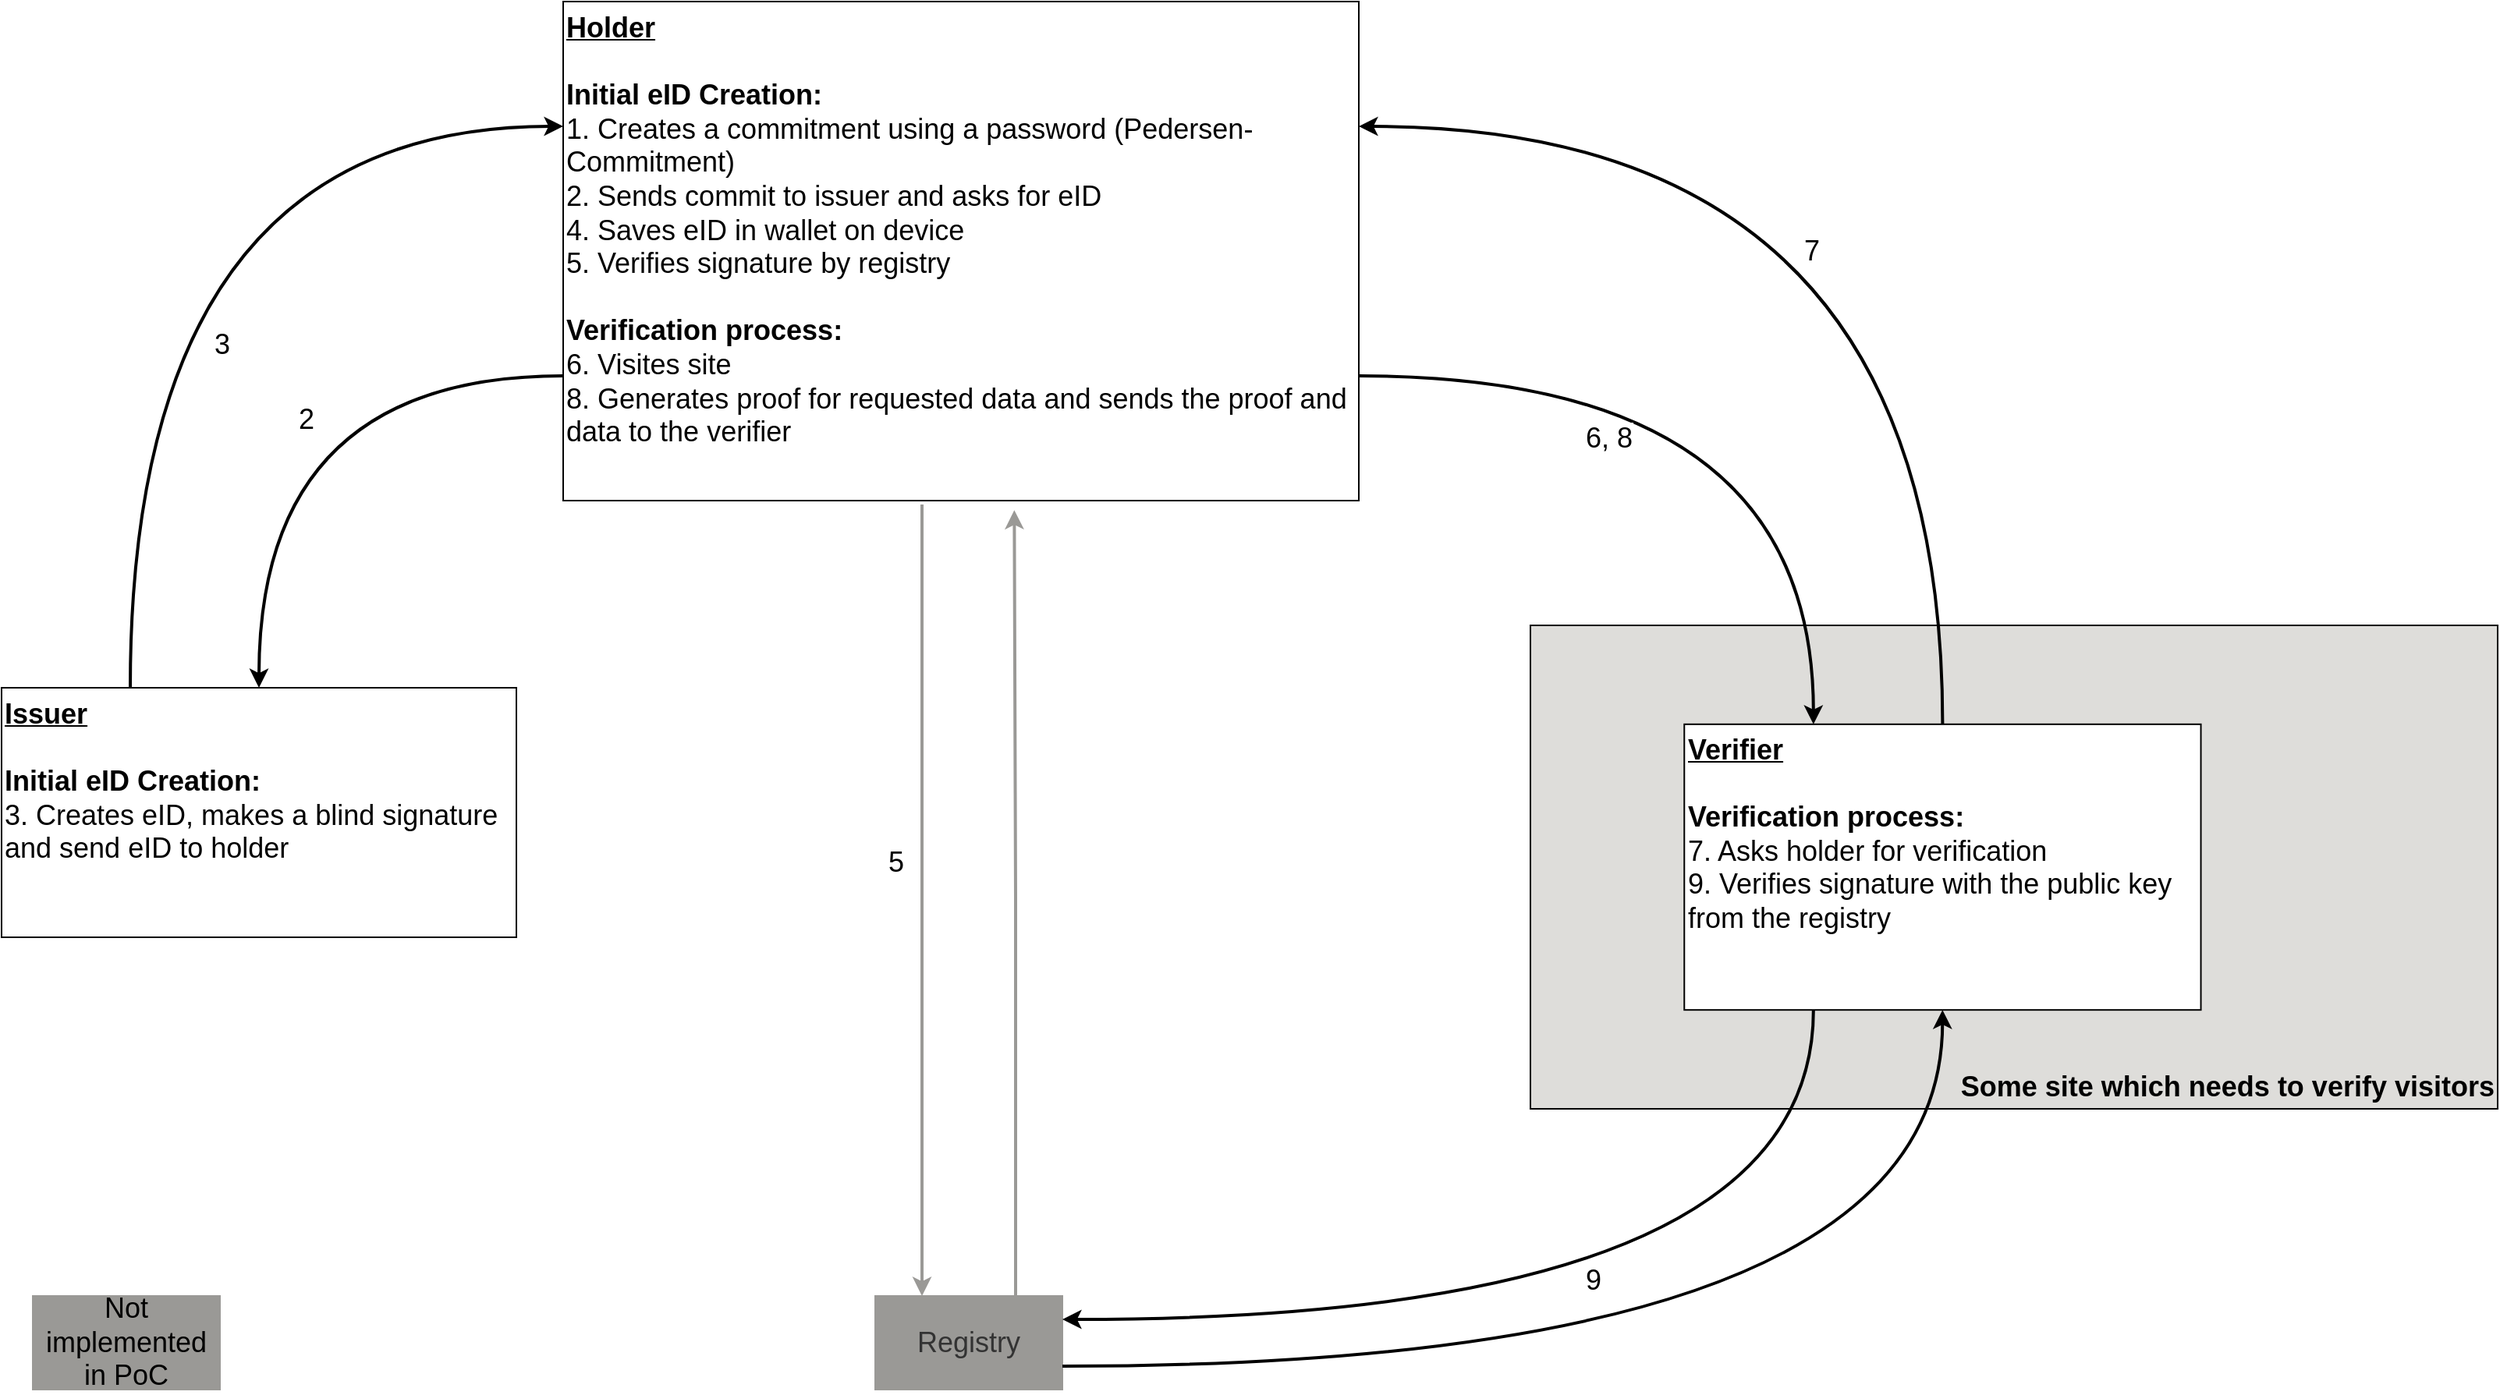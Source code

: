 <mxfile version="22.1.16" type="github">
  <diagram name="Page-1" id="e6cHh2dv8o8fhtoeDSMc">
    <mxGraphModel dx="2074" dy="1267" grid="1" gridSize="10" guides="1" tooltips="1" connect="1" arrows="1" fold="1" page="1" pageScale="1" pageWidth="850" pageHeight="1100" math="0" shadow="0">
      <root>
        <mxCell id="0" />
        <mxCell id="1" parent="0" />
        <mxCell id="MmKHfEbkj5cxw5pEG6I7-8" value="2" style="edgeStyle=orthogonalEdgeStyle;rounded=0;orthogonalLoop=1;jettySize=auto;html=1;exitX=0;exitY=0.75;exitDx=0;exitDy=0;entryX=0.5;entryY=0;entryDx=0;entryDy=0;curved=1;fontSize=18;strokeWidth=2;" edge="1" parent="1" source="MmKHfEbkj5cxw5pEG6I7-1" target="MmKHfEbkj5cxw5pEG6I7-2">
          <mxGeometry x="-0.163" y="28" relative="1" as="geometry">
            <mxPoint as="offset" />
          </mxGeometry>
        </mxCell>
        <mxCell id="MmKHfEbkj5cxw5pEG6I7-13" value="5" style="edgeStyle=orthogonalEdgeStyle;rounded=0;orthogonalLoop=1;jettySize=auto;html=1;exitX=0.451;exitY=1.008;exitDx=0;exitDy=0;entryX=0.25;entryY=0;entryDx=0;entryDy=0;fillColor=#f5f5f5;strokeColor=#9a9996;fontSize=18;strokeWidth=2;exitPerimeter=0;" edge="1" parent="1" source="MmKHfEbkj5cxw5pEG6I7-1" target="MmKHfEbkj5cxw5pEG6I7-4">
          <mxGeometry x="-0.097" y="-17" relative="1" as="geometry">
            <mxPoint as="offset" />
          </mxGeometry>
        </mxCell>
        <mxCell id="MmKHfEbkj5cxw5pEG6I7-1" value="&lt;div style=&quot;font-size: 18px;&quot;&gt;&lt;b style=&quot;font-size: 18px;&quot;&gt;&lt;font style=&quot;font-size: 18px;&quot;&gt;&lt;u style=&quot;font-size: 18px;&quot;&gt;Holder&lt;/u&gt;&lt;/font&gt;&lt;/b&gt;&lt;/div&gt;&lt;div style=&quot;font-size: 18px;&quot;&gt;&lt;br style=&quot;font-size: 18px;&quot;&gt;&lt;/div&gt;&lt;div style=&quot;font-size: 18px;&quot;&gt;&lt;b style=&quot;font-size: 18px;&quot;&gt;Initial eID Creation:&lt;/b&gt;&lt;br style=&quot;font-size: 18px;&quot;&gt;&lt;/div&gt;&lt;div style=&quot;font-size: 18px;&quot;&gt;1. Creates a commitment using a password (Pedersen-Commitment)&lt;/div&gt;&lt;div style=&quot;font-size: 18px;&quot;&gt;2. Sends commit to issuer and asks for eID&lt;br style=&quot;font-size: 18px;&quot;&gt;&lt;/div&gt;&lt;div style=&quot;font-size: 18px;&quot;&gt;4. Saves eID in wallet on device&lt;/div&gt;&lt;div style=&quot;font-size: 18px;&quot;&gt;5. Verifies signature by registry&lt;br style=&quot;font-size: 18px;&quot;&gt;&lt;/div&gt;&lt;div style=&quot;font-size: 18px;&quot;&gt;&lt;br style=&quot;font-size: 18px;&quot;&gt;&lt;/div&gt;&lt;div style=&quot;font-size: 18px;&quot;&gt;&lt;b style=&quot;font-size: 18px;&quot;&gt;Verification process:&lt;/b&gt;&lt;/div&gt;&lt;div style=&quot;font-size: 18px;&quot;&gt;6. Visites site&lt;br style=&quot;font-size: 18px;&quot;&gt;&lt;/div&gt;&lt;div style=&quot;font-size: 18px;&quot;&gt;8. Generates proof for requested data and sends the proof and data to the verifier&lt;br style=&quot;font-size: 18px;&quot;&gt;&lt;/div&gt;" style="rounded=0;whiteSpace=wrap;html=1;align=left;verticalAlign=top;fontSize=18;" vertex="1" parent="1">
          <mxGeometry x="380" y="40" width="510" height="320" as="geometry" />
        </mxCell>
        <mxCell id="MmKHfEbkj5cxw5pEG6I7-7" value="3" style="edgeStyle=orthogonalEdgeStyle;rounded=0;orthogonalLoop=1;jettySize=auto;html=1;exitX=0.25;exitY=0;exitDx=0;exitDy=0;entryX=0;entryY=0.25;entryDx=0;entryDy=0;curved=1;fontSize=18;strokeWidth=2;" edge="1" parent="1" source="MmKHfEbkj5cxw5pEG6I7-2" target="MmKHfEbkj5cxw5pEG6I7-1">
          <mxGeometry x="-0.31" y="-57" relative="1" as="geometry">
            <mxPoint x="1" as="offset" />
          </mxGeometry>
        </mxCell>
        <mxCell id="MmKHfEbkj5cxw5pEG6I7-2" value="&lt;div style=&quot;font-size: 18px;&quot;&gt;&lt;b style=&quot;font-size: 18px;&quot;&gt;&lt;u style=&quot;font-size: 18px;&quot;&gt;&lt;font style=&quot;font-size: 18px;&quot;&gt;Issuer&lt;/font&gt;&lt;/u&gt;&lt;/b&gt;&lt;/div&gt;&lt;div style=&quot;font-size: 18px;&quot;&gt;&lt;b style=&quot;font-size: 18px;&quot;&gt;&lt;br style=&quot;font-size: 18px;&quot;&gt;&lt;/b&gt;&lt;/div&gt;&lt;div style=&quot;font-size: 18px;&quot;&gt;&lt;b style=&quot;font-size: 18px;&quot;&gt;Initial eID Creation:&lt;/b&gt;&lt;br style=&quot;font-size: 18px;&quot;&gt;&lt;/div&gt;&lt;div style=&quot;font-size: 18px;&quot;&gt;3. Creates eID, makes a blind signature and send eID to holder&lt;br style=&quot;font-size: 18px;&quot;&gt;&lt;/div&gt;" style="rounded=0;whiteSpace=wrap;html=1;align=left;verticalAlign=top;fontSize=18;" vertex="1" parent="1">
          <mxGeometry x="20" y="480" width="330" height="160" as="geometry" />
        </mxCell>
        <mxCell id="MmKHfEbkj5cxw5pEG6I7-4" value="Registry" style="rounded=0;whiteSpace=wrap;html=1;fillColor=#9a9996;fontColor=#333333;strokeColor=#9a9996;fontSize=18;" vertex="1" parent="1">
          <mxGeometry x="580" y="870" width="120" height="60" as="geometry" />
        </mxCell>
        <mxCell id="MmKHfEbkj5cxw5pEG6I7-14" style="edgeStyle=orthogonalEdgeStyle;rounded=0;orthogonalLoop=1;jettySize=auto;html=1;exitX=0.75;exitY=0;exitDx=0;exitDy=0;entryX=0.567;entryY=1.019;entryDx=0;entryDy=0;entryPerimeter=0;fillColor=#f5f5f5;strokeColor=#9a9996;fontSize=18;strokeWidth=2;" edge="1" parent="1" source="MmKHfEbkj5cxw5pEG6I7-4" target="MmKHfEbkj5cxw5pEG6I7-1">
          <mxGeometry relative="1" as="geometry" />
        </mxCell>
        <mxCell id="MmKHfEbkj5cxw5pEG6I7-15" value="Not implemented in PoC" style="rounded=0;whiteSpace=wrap;html=1;fillColor=#9a9996;strokeColor=#9a9996;fontSize=18;" vertex="1" parent="1">
          <mxGeometry x="40" y="870" width="120" height="60" as="geometry" />
        </mxCell>
        <mxCell id="MmKHfEbkj5cxw5pEG6I7-16" value="" style="group;fontSize=18;" vertex="1" connectable="0" parent="1">
          <mxGeometry x="1000" y="440" width="620" height="310" as="geometry" />
        </mxCell>
        <mxCell id="MmKHfEbkj5cxw5pEG6I7-12" value="&lt;div style=&quot;font-size: 18px;&quot;&gt;Some site which needs to verify visitors&lt;br style=&quot;font-size: 18px;&quot;&gt;&lt;/div&gt;" style="rounded=0;whiteSpace=wrap;html=1;align=right;verticalAlign=bottom;fontStyle=1;fontSize=18;fillColor=#deddda;" vertex="1" parent="MmKHfEbkj5cxw5pEG6I7-16">
          <mxGeometry width="620" height="310" as="geometry" />
        </mxCell>
        <mxCell id="MmKHfEbkj5cxw5pEG6I7-6" value="&lt;div style=&quot;font-size: 18px;&quot;&gt;&lt;b style=&quot;font-size: 18px;&quot;&gt;&lt;font style=&quot;font-size: 18px;&quot;&gt;&lt;u style=&quot;font-size: 18px;&quot;&gt;Verifier&lt;/u&gt;&lt;/font&gt;&lt;/b&gt;&lt;/div&gt;&lt;div style=&quot;font-size: 18px;&quot;&gt;&lt;br style=&quot;font-size: 18px;&quot;&gt;&lt;/div&gt;&lt;div style=&quot;font-size: 18px;&quot;&gt;&lt;b style=&quot;font-size: 18px;&quot;&gt;Verification process:&lt;/b&gt;&lt;/div&gt;&lt;div style=&quot;font-size: 18px;&quot;&gt;7. Asks holder for verification&lt;br style=&quot;font-size: 18px;&quot;&gt;&lt;/div&gt;9. Verifies signature with the public key from the registry" style="rounded=0;whiteSpace=wrap;html=1;align=left;verticalAlign=top;fontSize=18;" vertex="1" parent="MmKHfEbkj5cxw5pEG6I7-16">
          <mxGeometry x="98.636" y="63.409" width="331.136" height="183.182" as="geometry" />
        </mxCell>
        <mxCell id="MmKHfEbkj5cxw5pEG6I7-10" value="7" style="edgeStyle=orthogonalEdgeStyle;rounded=0;orthogonalLoop=1;jettySize=auto;html=1;exitX=0.5;exitY=0;exitDx=0;exitDy=0;entryX=1;entryY=0.25;entryDx=0;entryDy=0;curved=1;fontSize=18;strokeWidth=2;" edge="1" parent="1" source="MmKHfEbkj5cxw5pEG6I7-6" target="MmKHfEbkj5cxw5pEG6I7-1">
          <mxGeometry x="0.234" y="80" relative="1" as="geometry">
            <mxPoint as="offset" />
          </mxGeometry>
        </mxCell>
        <mxCell id="MmKHfEbkj5cxw5pEG6I7-9" value="&lt;div style=&quot;font-size: 18px;&quot;&gt;6, 8&lt;/div&gt;" style="edgeStyle=orthogonalEdgeStyle;rounded=0;orthogonalLoop=1;jettySize=auto;html=1;exitX=1;exitY=0.75;exitDx=0;exitDy=0;entryX=0.25;entryY=0;entryDx=0;entryDy=0;curved=1;fontSize=18;strokeWidth=2;" edge="1" parent="1" source="MmKHfEbkj5cxw5pEG6I7-1" target="MmKHfEbkj5cxw5pEG6I7-6">
          <mxGeometry x="-0.378" y="-40" relative="1" as="geometry">
            <mxPoint as="offset" />
          </mxGeometry>
        </mxCell>
        <mxCell id="MmKHfEbkj5cxw5pEG6I7-17" value="&lt;div style=&quot;font-size: 18px;&quot;&gt;9&lt;br style=&quot;font-size: 18px;&quot;&gt;&lt;/div&gt;" style="edgeStyle=orthogonalEdgeStyle;rounded=0;orthogonalLoop=1;jettySize=auto;html=1;exitX=0.25;exitY=1;exitDx=0;exitDy=0;entryX=1;entryY=0.25;entryDx=0;entryDy=0;curved=1;fontSize=18;strokeWidth=2;" edge="1" parent="1" source="MmKHfEbkj5cxw5pEG6I7-6" target="MmKHfEbkj5cxw5pEG6I7-4">
          <mxGeometry x="-0.0" y="-25" relative="1" as="geometry">
            <mxPoint as="offset" />
          </mxGeometry>
        </mxCell>
        <mxCell id="MmKHfEbkj5cxw5pEG6I7-19" style="edgeStyle=orthogonalEdgeStyle;rounded=0;orthogonalLoop=1;jettySize=auto;html=1;exitX=1;exitY=0.75;exitDx=0;exitDy=0;curved=1;fontSize=18;strokeWidth=2;" edge="1" parent="1" source="MmKHfEbkj5cxw5pEG6I7-4" target="MmKHfEbkj5cxw5pEG6I7-6">
          <mxGeometry relative="1" as="geometry">
            <mxPoint x="1220" y="690" as="targetPoint" />
          </mxGeometry>
        </mxCell>
      </root>
    </mxGraphModel>
  </diagram>
</mxfile>
